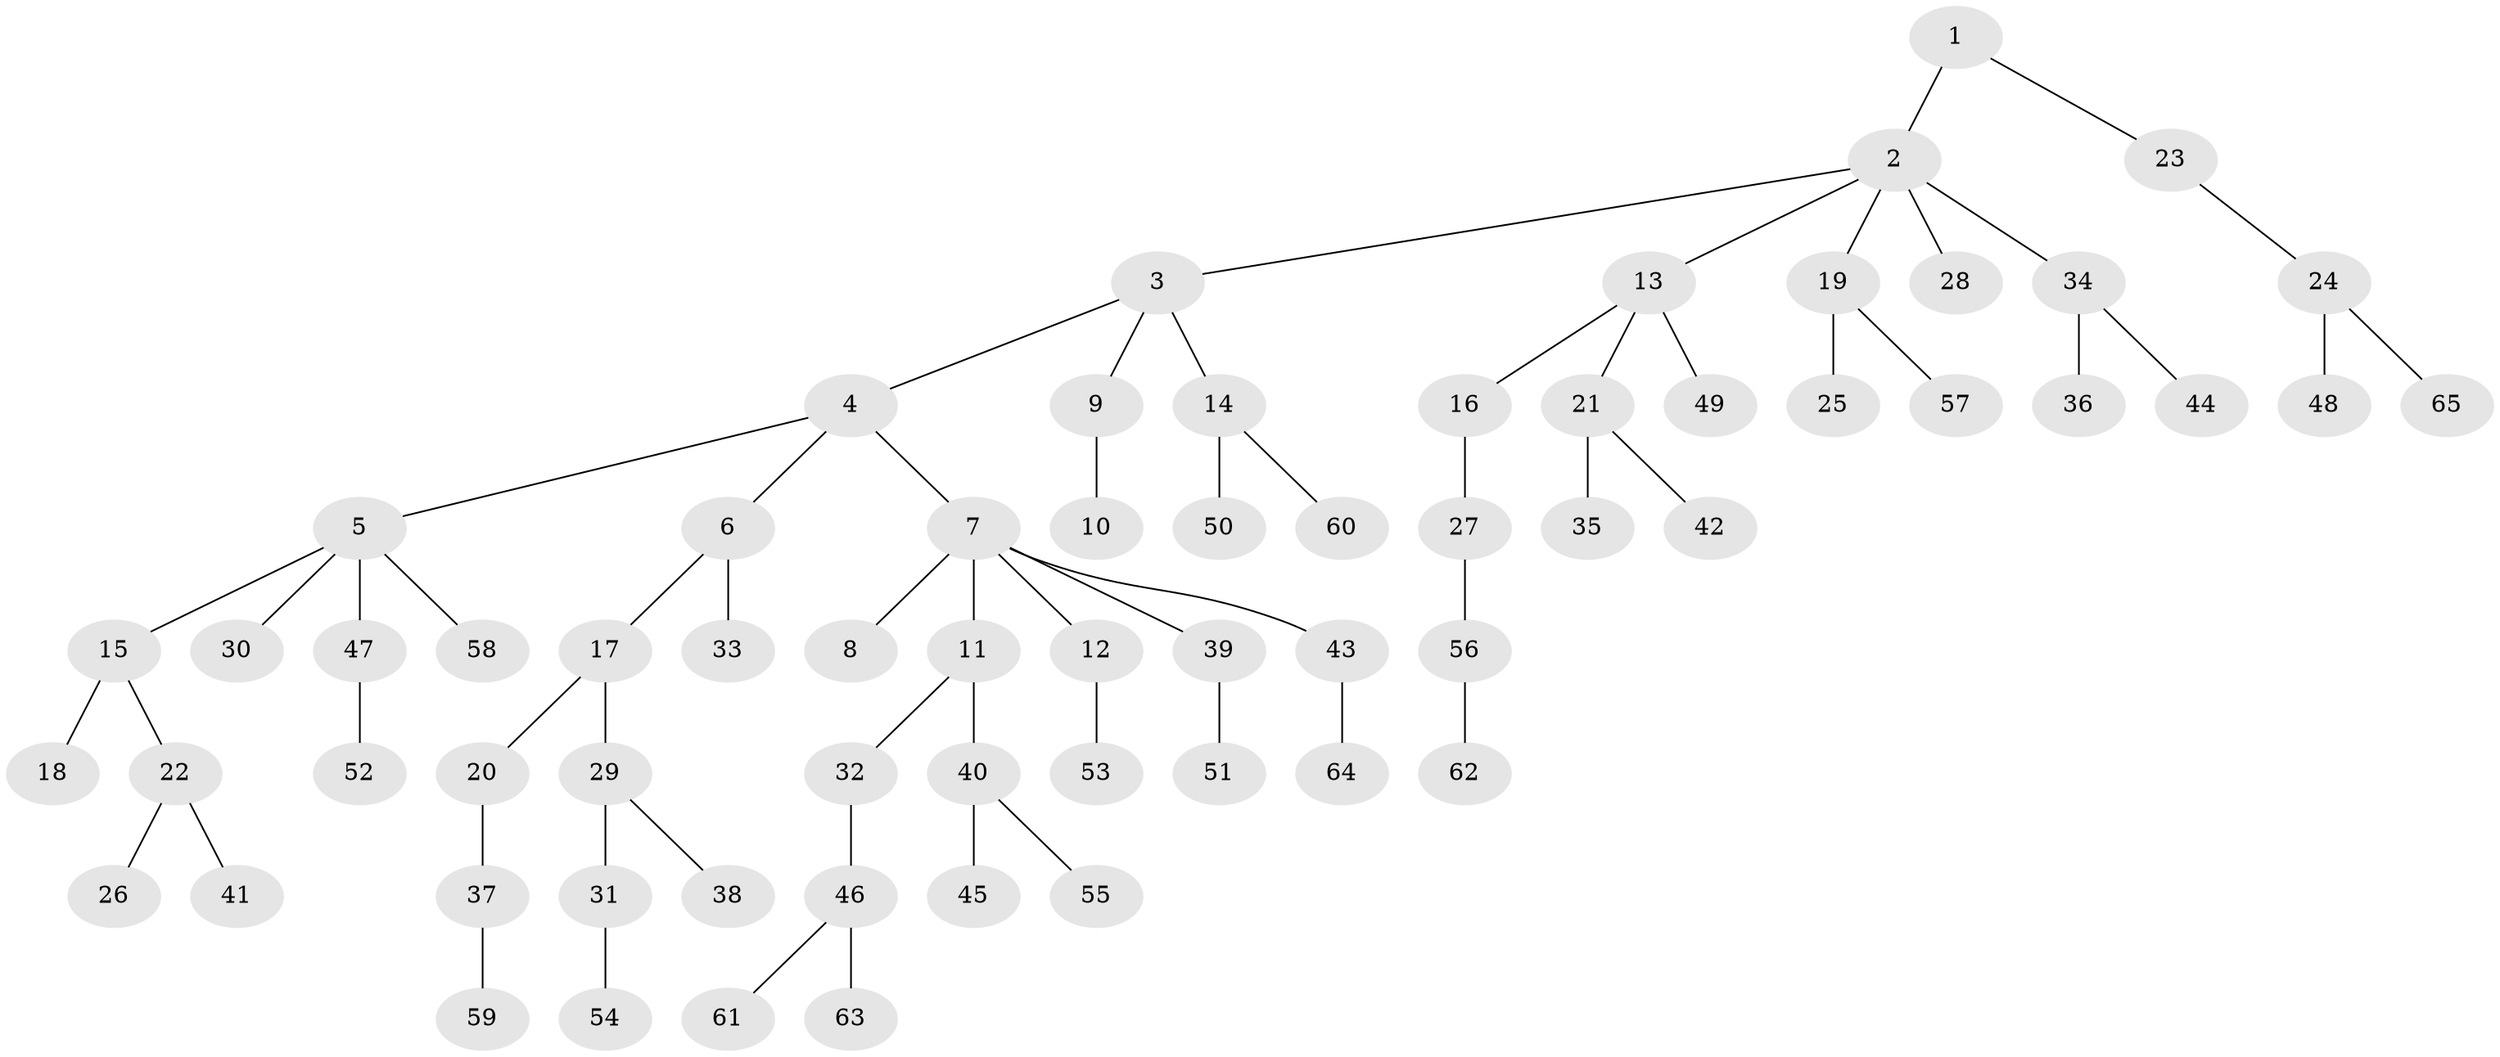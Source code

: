 // coarse degree distribution, {6: 0.10526315789473684, 2: 0.10526315789473684, 4: 0.05263157894736842, 1: 0.6842105263157895, 3: 0.05263157894736842}
// Generated by graph-tools (version 1.1) at 2025/19/03/04/25 18:19:24]
// undirected, 65 vertices, 64 edges
graph export_dot {
graph [start="1"]
  node [color=gray90,style=filled];
  1;
  2;
  3;
  4;
  5;
  6;
  7;
  8;
  9;
  10;
  11;
  12;
  13;
  14;
  15;
  16;
  17;
  18;
  19;
  20;
  21;
  22;
  23;
  24;
  25;
  26;
  27;
  28;
  29;
  30;
  31;
  32;
  33;
  34;
  35;
  36;
  37;
  38;
  39;
  40;
  41;
  42;
  43;
  44;
  45;
  46;
  47;
  48;
  49;
  50;
  51;
  52;
  53;
  54;
  55;
  56;
  57;
  58;
  59;
  60;
  61;
  62;
  63;
  64;
  65;
  1 -- 2;
  1 -- 23;
  2 -- 3;
  2 -- 13;
  2 -- 19;
  2 -- 28;
  2 -- 34;
  3 -- 4;
  3 -- 9;
  3 -- 14;
  4 -- 5;
  4 -- 6;
  4 -- 7;
  5 -- 15;
  5 -- 30;
  5 -- 47;
  5 -- 58;
  6 -- 17;
  6 -- 33;
  7 -- 8;
  7 -- 11;
  7 -- 12;
  7 -- 39;
  7 -- 43;
  9 -- 10;
  11 -- 32;
  11 -- 40;
  12 -- 53;
  13 -- 16;
  13 -- 21;
  13 -- 49;
  14 -- 50;
  14 -- 60;
  15 -- 18;
  15 -- 22;
  16 -- 27;
  17 -- 20;
  17 -- 29;
  19 -- 25;
  19 -- 57;
  20 -- 37;
  21 -- 35;
  21 -- 42;
  22 -- 26;
  22 -- 41;
  23 -- 24;
  24 -- 48;
  24 -- 65;
  27 -- 56;
  29 -- 31;
  29 -- 38;
  31 -- 54;
  32 -- 46;
  34 -- 36;
  34 -- 44;
  37 -- 59;
  39 -- 51;
  40 -- 45;
  40 -- 55;
  43 -- 64;
  46 -- 61;
  46 -- 63;
  47 -- 52;
  56 -- 62;
}
